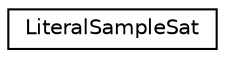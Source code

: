 digraph "Graphical Class Hierarchy"
{
 // LATEX_PDF_SIZE
  edge [fontname="Helvetica",fontsize="10",labelfontname="Helvetica",labelfontsize="10"];
  node [fontname="Helvetica",fontsize="10",shape=record];
  rankdir="LR";
  Node0 [label="LiteralSampleSat",height=0.2,width=0.4,color="black", fillcolor="white", style="filled",URL="$classLiteralSampleSat.html",tooltip=" "];
}
